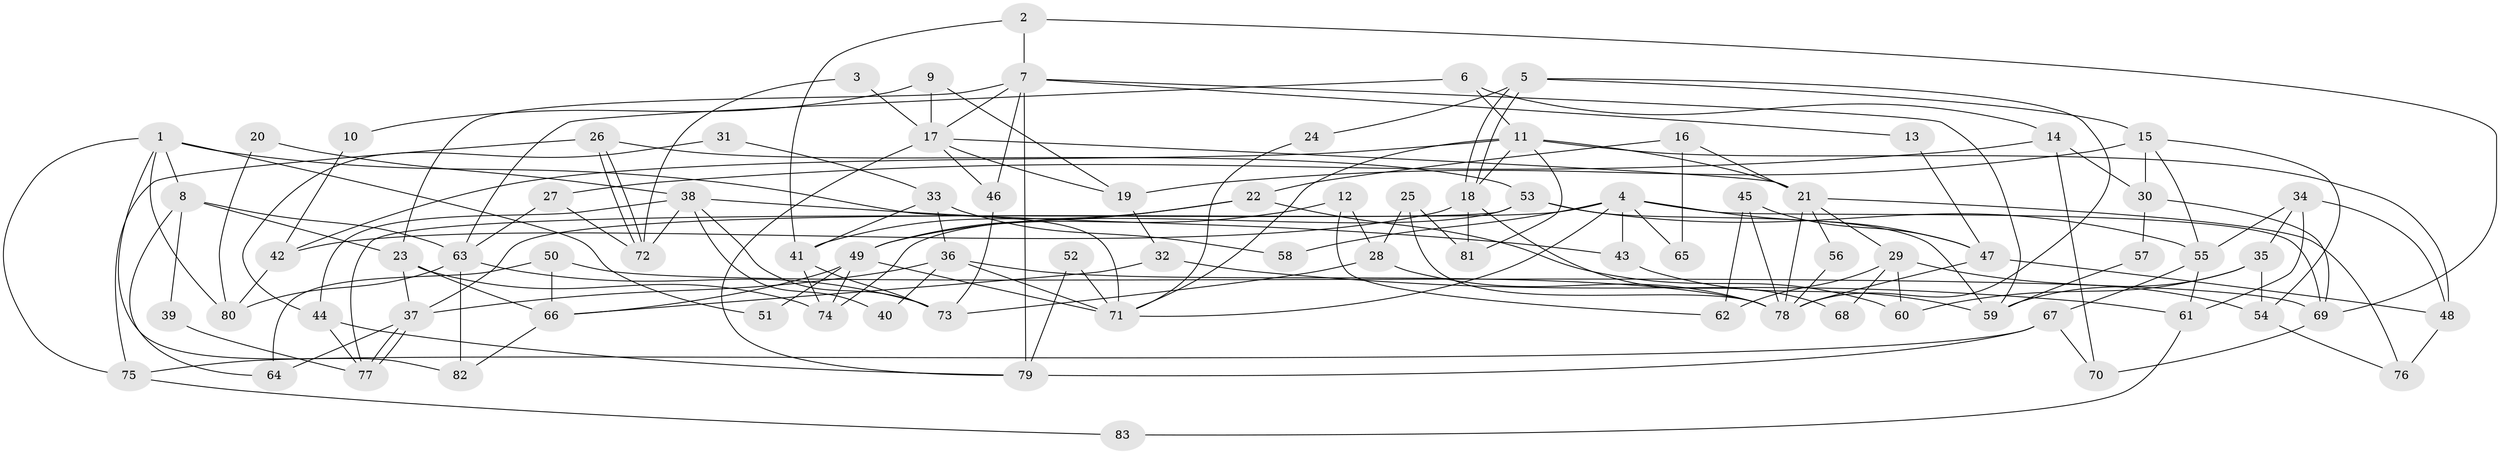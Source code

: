 // Generated by graph-tools (version 1.1) at 2025/11/02/27/25 16:11:23]
// undirected, 83 vertices, 166 edges
graph export_dot {
graph [start="1"]
  node [color=gray90,style=filled];
  1;
  2;
  3;
  4;
  5;
  6;
  7;
  8;
  9;
  10;
  11;
  12;
  13;
  14;
  15;
  16;
  17;
  18;
  19;
  20;
  21;
  22;
  23;
  24;
  25;
  26;
  27;
  28;
  29;
  30;
  31;
  32;
  33;
  34;
  35;
  36;
  37;
  38;
  39;
  40;
  41;
  42;
  43;
  44;
  45;
  46;
  47;
  48;
  49;
  50;
  51;
  52;
  53;
  54;
  55;
  56;
  57;
  58;
  59;
  60;
  61;
  62;
  63;
  64;
  65;
  66;
  67;
  68;
  69;
  70;
  71;
  72;
  73;
  74;
  75;
  76;
  77;
  78;
  79;
  80;
  81;
  82;
  83;
  1 -- 71;
  1 -- 80;
  1 -- 8;
  1 -- 51;
  1 -- 75;
  1 -- 82;
  2 -- 41;
  2 -- 7;
  2 -- 69;
  3 -- 72;
  3 -- 17;
  4 -- 69;
  4 -- 71;
  4 -- 37;
  4 -- 43;
  4 -- 47;
  4 -- 58;
  4 -- 65;
  5 -- 18;
  5 -- 18;
  5 -- 78;
  5 -- 15;
  5 -- 24;
  6 -- 14;
  6 -- 11;
  6 -- 63;
  7 -- 23;
  7 -- 59;
  7 -- 13;
  7 -- 17;
  7 -- 46;
  7 -- 79;
  8 -- 64;
  8 -- 23;
  8 -- 39;
  8 -- 63;
  9 -- 17;
  9 -- 19;
  9 -- 10;
  10 -- 42;
  11 -- 18;
  11 -- 48;
  11 -- 21;
  11 -- 42;
  11 -- 71;
  11 -- 81;
  12 -- 49;
  12 -- 28;
  12 -- 62;
  13 -- 47;
  14 -- 70;
  14 -- 27;
  14 -- 30;
  15 -- 19;
  15 -- 30;
  15 -- 54;
  15 -- 55;
  16 -- 22;
  16 -- 21;
  16 -- 65;
  17 -- 21;
  17 -- 19;
  17 -- 46;
  17 -- 79;
  18 -- 81;
  18 -- 42;
  18 -- 68;
  19 -- 32;
  20 -- 80;
  20 -- 38;
  21 -- 78;
  21 -- 29;
  21 -- 56;
  21 -- 76;
  22 -- 60;
  22 -- 49;
  22 -- 41;
  23 -- 37;
  23 -- 66;
  23 -- 74;
  24 -- 71;
  25 -- 78;
  25 -- 28;
  25 -- 81;
  26 -- 75;
  26 -- 72;
  26 -- 72;
  26 -- 53;
  27 -- 63;
  27 -- 72;
  28 -- 78;
  28 -- 73;
  29 -- 54;
  29 -- 60;
  29 -- 62;
  29 -- 68;
  30 -- 57;
  30 -- 69;
  31 -- 33;
  31 -- 44;
  32 -- 61;
  32 -- 66;
  33 -- 41;
  33 -- 36;
  33 -- 58;
  34 -- 55;
  34 -- 48;
  34 -- 35;
  34 -- 61;
  35 -- 59;
  35 -- 54;
  35 -- 60;
  36 -- 37;
  36 -- 71;
  36 -- 40;
  36 -- 78;
  37 -- 77;
  37 -- 77;
  37 -- 64;
  38 -- 73;
  38 -- 44;
  38 -- 40;
  38 -- 43;
  38 -- 72;
  39 -- 77;
  41 -- 73;
  41 -- 74;
  42 -- 80;
  43 -- 59;
  44 -- 79;
  44 -- 77;
  45 -- 62;
  45 -- 78;
  45 -- 47;
  46 -- 73;
  47 -- 48;
  47 -- 78;
  48 -- 76;
  49 -- 74;
  49 -- 66;
  49 -- 51;
  49 -- 71;
  50 -- 69;
  50 -- 66;
  50 -- 64;
  52 -- 79;
  52 -- 71;
  53 -- 74;
  53 -- 55;
  53 -- 59;
  53 -- 77;
  54 -- 76;
  55 -- 61;
  55 -- 67;
  56 -- 78;
  57 -- 59;
  61 -- 83;
  63 -- 73;
  63 -- 80;
  63 -- 82;
  66 -- 82;
  67 -- 79;
  67 -- 70;
  67 -- 75;
  69 -- 70;
  75 -- 83;
}
